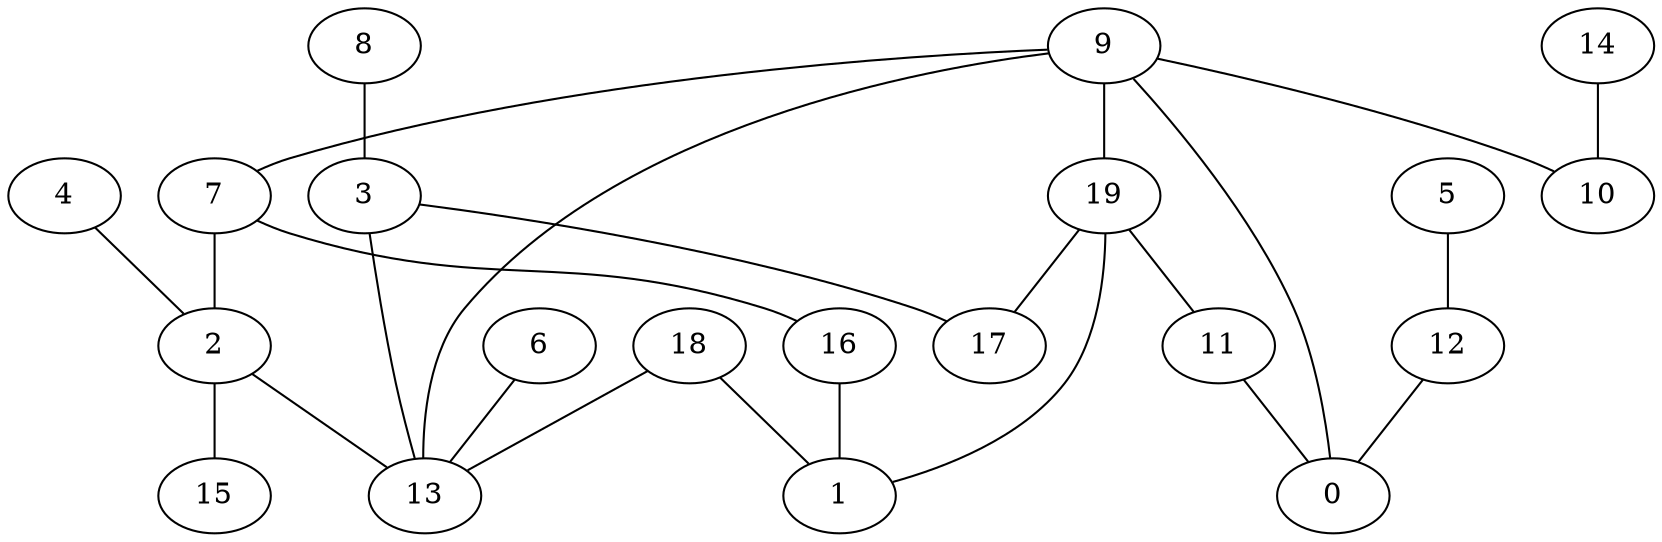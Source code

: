 digraph GG_graph {

subgraph G_graph {
edge [color = black]
"4" -> "2" [dir = none]
"2" -> "15" [dir = none]
"5" -> "12" [dir = none]
"7" -> "2" [dir = none]
"7" -> "16" [dir = none]
"9" -> "10" [dir = none]
"9" -> "0" [dir = none]
"9" -> "7" [dir = none]
"9" -> "13" [dir = none]
"19" -> "11" [dir = none]
"6" -> "13" [dir = none]
"8" -> "3" [dir = none]
"14" -> "10" [dir = none]
"12" -> "0" [dir = none]
"16" -> "1" [dir = none]
"3" -> "17" [dir = none]
"3" -> "13" [dir = none]
"11" -> "0" [dir = none]
"18" -> "13" [dir = none]
"2" -> "13" [dir = none]
"9" -> "19" [dir = none]
"19" -> "1" [dir = none]
"19" -> "17" [dir = none]
"18" -> "1" [dir = none]
}

}
